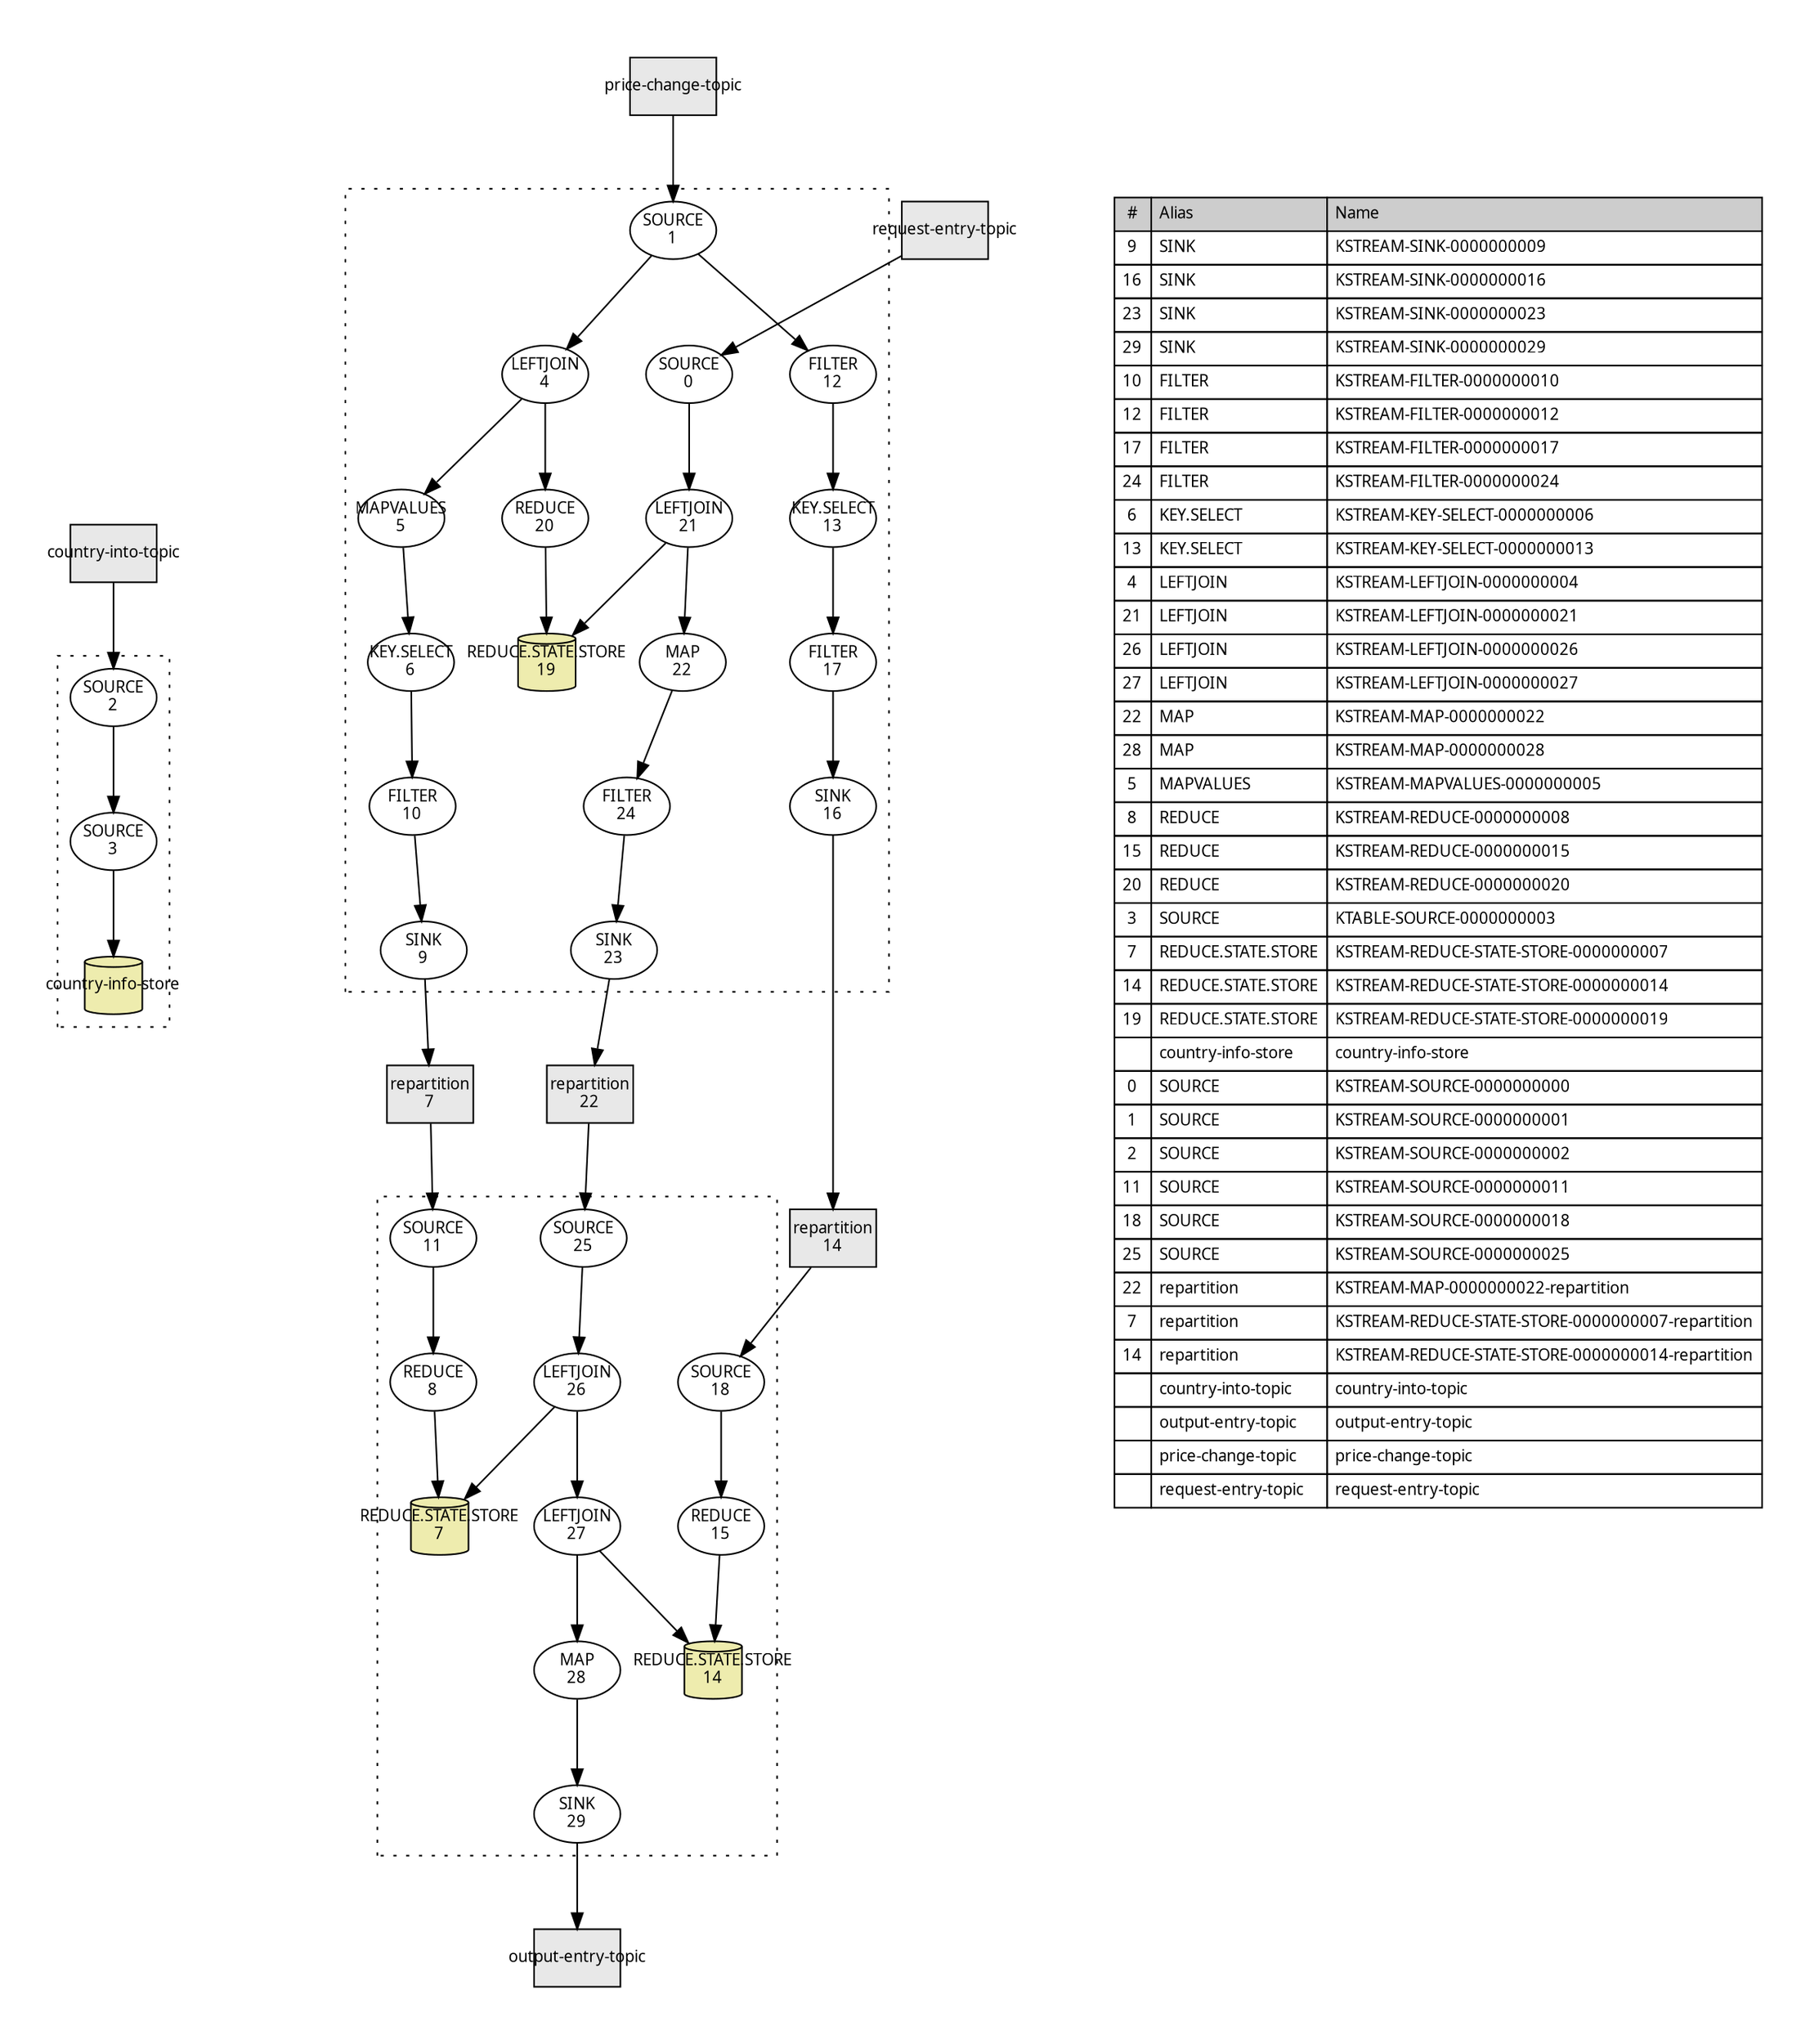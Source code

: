 digraph g_complex_topo_2 {
  pack="true"
  packmode="clust"
  graph [fontname = "sans-serif", fontsize=10, pad="0.5", nodesep="0.5", ranksep="0.75"];
  node [fontname = "sans-serif", fontsize=10];
  edge [fontname = "sans-serif", fontsize=10];
  t_KSTREAM_MAP_0000000022_repartition [shape=box, fixedsize=true, label="repartition\n22", xlabel="", style=filled, fillcolor="#e8e8e8"];
  t_KSTREAM_REDUCE_STATE_STORE_0000000007_repartition [shape=box, fixedsize=true, label="repartition\n7", xlabel="", style=filled, fillcolor="#e8e8e8"];
  t_KSTREAM_REDUCE_STATE_STORE_0000000014_repartition [shape=box, fixedsize=true, label="repartition\n14", xlabel="", style=filled, fillcolor="#e8e8e8"];
  t_country_into_topic [shape=box, fixedsize=true, label="country-into-topic", xlabel="", style=filled, fillcolor="#e8e8e8"];
  t_output_entry_topic [shape=box, fixedsize=true, label="output-entry-topic", xlabel="", style=filled, fillcolor="#e8e8e8"];
  t_price_change_topic [shape=box, fixedsize=true, label="price-change-topic", xlabel="", style=filled, fillcolor="#e8e8e8"];
  t_request_entry_topic [shape=box, fixedsize=true, label="request-entry-topic", xlabel="", style=filled, fillcolor="#e8e8e8"];
  k_KSTREAM_SINK_0000000009 -> t_KSTREAM_REDUCE_STATE_STORE_0000000007_repartition;
  k_KSTREAM_SINK_0000000016 -> t_KSTREAM_REDUCE_STATE_STORE_0000000014_repartition;
  k_KSTREAM_SINK_0000000023 -> t_KSTREAM_MAP_0000000022_repartition;
  k_KSTREAM_SINK_0000000029 -> t_output_entry_topic;
  t_KSTREAM_MAP_0000000022_repartition -> s_KSTREAM_SOURCE_0000000025;
  t_KSTREAM_REDUCE_STATE_STORE_0000000007_repartition -> s_KSTREAM_SOURCE_0000000011;
  t_KSTREAM_REDUCE_STATE_STORE_0000000014_repartition -> s_KSTREAM_SOURCE_0000000018;
  t_country_into_topic -> s_KSTREAM_SOURCE_0000000002;
  t_price_change_topic -> s_KSTREAM_SOURCE_0000000001;
  t_request_entry_topic -> s_KSTREAM_SOURCE_0000000000;
  subgraph cluster_0 {
    style=dotted;
    p_KSTREAM_FILTER_0000000010 -> k_KSTREAM_SINK_0000000009;
    p_KSTREAM_FILTER_0000000012 -> p_KSTREAM_KEY_SELECT_0000000013;
    p_KSTREAM_FILTER_0000000017 -> k_KSTREAM_SINK_0000000016;
    p_KSTREAM_FILTER_0000000024 -> k_KSTREAM_SINK_0000000023;
    p_KSTREAM_KEY_SELECT_0000000006 -> p_KSTREAM_FILTER_0000000010;
    p_KSTREAM_KEY_SELECT_0000000013 -> p_KSTREAM_FILTER_0000000017;
    p_KSTREAM_LEFTJOIN_0000000004 -> p_KSTREAM_MAPVALUES_0000000005;
    p_KSTREAM_LEFTJOIN_0000000004 -> p_KSTREAM_REDUCE_0000000020;
    p_KSTREAM_LEFTJOIN_0000000021 -> p_KSTREAM_MAP_0000000022;
    p_KSTREAM_MAP_0000000022 -> p_KSTREAM_FILTER_0000000024;
    p_KSTREAM_MAPVALUES_0000000005 -> p_KSTREAM_KEY_SELECT_0000000006;
    s_KSTREAM_SOURCE_0000000000 -> p_KSTREAM_LEFTJOIN_0000000021;
    s_KSTREAM_SOURCE_0000000001 -> p_KSTREAM_FILTER_0000000012;
    s_KSTREAM_SOURCE_0000000001 -> p_KSTREAM_LEFTJOIN_0000000004;
    s_KSTREAM_SOURCE_0000000000 [shape=ellipse, fixedsize=true, label="SOURCE\n0", xlabel=""];
    s_KSTREAM_SOURCE_0000000001 [shape=ellipse, fixedsize=true, label="SOURCE\n1", xlabel=""];
    p_KSTREAM_FILTER_0000000010 [shape=ellipse, fixedsize=true, label="FILTER\n10", xlabel=""];
    p_KSTREAM_FILTER_0000000012 [shape=ellipse, fixedsize=true, label="FILTER\n12", xlabel=""];
    p_KSTREAM_FILTER_0000000017 [shape=ellipse, fixedsize=true, label="FILTER\n17", xlabel=""];
    p_KSTREAM_FILTER_0000000024 [shape=ellipse, fixedsize=true, label="FILTER\n24", xlabel=""];
    p_KSTREAM_KEY_SELECT_0000000006 [shape=ellipse, fixedsize=true, label="KEY.SELECT\n6", xlabel=""];
    p_KSTREAM_KEY_SELECT_0000000013 [shape=ellipse, fixedsize=true, label="KEY.SELECT\n13", xlabel=""];
    p_KSTREAM_LEFTJOIN_0000000004 [shape=ellipse, fixedsize=true, label="LEFTJOIN\n4", xlabel=""];
    p_KSTREAM_LEFTJOIN_0000000021 [shape=ellipse, fixedsize=true, label="LEFTJOIN\n21", xlabel=""];
    p_KSTREAM_MAP_0000000022 [shape=ellipse, fixedsize=true, label="MAP\n22", xlabel=""];
    p_KSTREAM_MAPVALUES_0000000005 [shape=ellipse, fixedsize=true, label="MAPVALUES\n5", xlabel=""];
    p_KSTREAM_REDUCE_0000000020 [shape=ellipse, fixedsize=true, label="REDUCE\n20", xlabel=""];
    k_KSTREAM_SINK_0000000009 [shape=ellipse, fixedsize=true, label="SINK\n9", xlabel=""];
    k_KSTREAM_SINK_0000000016 [shape=ellipse, fixedsize=true, label="SINK\n16", xlabel=""];
    k_KSTREAM_SINK_0000000023 [shape=ellipse, fixedsize=true, label="SINK\n23", xlabel=""];
    r_KSTREAM_REDUCE_STATE_STORE_0000000019 [shape=cylinder, fixedsize=true, width=0.5, label="REDUCE.STATE.STORE\n19", xlabel="", style=filled, fillcolor="#eeecae"];
    p_KSTREAM_LEFTJOIN_0000000021 -> r_KSTREAM_REDUCE_STATE_STORE_0000000019;
    p_KSTREAM_REDUCE_0000000020 -> r_KSTREAM_REDUCE_STATE_STORE_0000000019;
  }
  subgraph cluster_1 {
    style=dotted;
    s_KSTREAM_SOURCE_0000000002 -> p_KTABLE_SOURCE_0000000003;
    s_KSTREAM_SOURCE_0000000002 [shape=ellipse, fixedsize=true, label="SOURCE\n2", xlabel=""];
    p_KTABLE_SOURCE_0000000003 [shape=ellipse, fixedsize=true, label="SOURCE\n3", xlabel=""];
    r_country_info_store [shape=cylinder, fixedsize=true, width=0.5, label="country-info-store", xlabel="", style=filled, fillcolor="#eeecae"];
    p_KTABLE_SOURCE_0000000003 -> r_country_info_store;
  }
  subgraph cluster_2 {
    style=dotted;
    p_KSTREAM_LEFTJOIN_0000000026 -> p_KSTREAM_LEFTJOIN_0000000027;
    p_KSTREAM_LEFTJOIN_0000000027 -> p_KSTREAM_MAP_0000000028;
    p_KSTREAM_MAP_0000000028 -> k_KSTREAM_SINK_0000000029;
    s_KSTREAM_SOURCE_0000000011 -> p_KSTREAM_REDUCE_0000000008;
    s_KSTREAM_SOURCE_0000000018 -> p_KSTREAM_REDUCE_0000000015;
    s_KSTREAM_SOURCE_0000000025 -> p_KSTREAM_LEFTJOIN_0000000026;
    s_KSTREAM_SOURCE_0000000011 [shape=ellipse, fixedsize=true, label="SOURCE\n11", xlabel=""];
    s_KSTREAM_SOURCE_0000000018 [shape=ellipse, fixedsize=true, label="SOURCE\n18", xlabel=""];
    s_KSTREAM_SOURCE_0000000025 [shape=ellipse, fixedsize=true, label="SOURCE\n25", xlabel=""];
    p_KSTREAM_LEFTJOIN_0000000026 [shape=ellipse, fixedsize=true, label="LEFTJOIN\n26", xlabel=""];
    p_KSTREAM_LEFTJOIN_0000000027 [shape=ellipse, fixedsize=true, label="LEFTJOIN\n27", xlabel=""];
    p_KSTREAM_MAP_0000000028 [shape=ellipse, fixedsize=true, label="MAP\n28", xlabel=""];
    p_KSTREAM_REDUCE_0000000008 [shape=ellipse, fixedsize=true, label="REDUCE\n8", xlabel=""];
    p_KSTREAM_REDUCE_0000000015 [shape=ellipse, fixedsize=true, label="REDUCE\n15", xlabel=""];
    k_KSTREAM_SINK_0000000029 [shape=ellipse, fixedsize=true, label="SINK\n29", xlabel=""];
    r_KSTREAM_REDUCE_STATE_STORE_0000000007 [shape=cylinder, fixedsize=true, width=0.5, label="REDUCE.STATE.STORE\n7", xlabel="", style=filled, fillcolor="#eeecae"];
    r_KSTREAM_REDUCE_STATE_STORE_0000000014 [shape=cylinder, fixedsize=true, width=0.5, label="REDUCE.STATE.STORE\n14", xlabel="", style=filled, fillcolor="#eeecae"];
    p_KSTREAM_LEFTJOIN_0000000026 -> r_KSTREAM_REDUCE_STATE_STORE_0000000007;
    p_KSTREAM_LEFTJOIN_0000000027 -> r_KSTREAM_REDUCE_STATE_STORE_0000000014;
    p_KSTREAM_REDUCE_0000000008 -> r_KSTREAM_REDUCE_STATE_STORE_0000000007;
    p_KSTREAM_REDUCE_0000000015 -> r_KSTREAM_REDUCE_STATE_STORE_0000000014;
  }
  subgraph legend_0 {
    legend_root [shape=none, margin=0, label=<
      <TABLE BORDER="0" CELLBORDER="1" CELLSPACING="0" CELLPADDING="4">
        <TR>
          <TD bgcolor="#cdcdcd">#</TD>
          <TD bgcolor="#cdcdcd" align="left">Alias</TD>
          <TD bgcolor="#cdcdcd" align="left">Name</TD>
        </TR>
        <TR>
          <TD>9</TD>
          <TD align="left">SINK</TD>
          <TD align="left">KSTREAM-SINK-0000000009</TD>
        </TR>
        <TR>
          <TD>16</TD>
          <TD align="left">SINK</TD>
          <TD align="left">KSTREAM-SINK-0000000016</TD>
        </TR>
        <TR>
          <TD>23</TD>
          <TD align="left">SINK</TD>
          <TD align="left">KSTREAM-SINK-0000000023</TD>
        </TR>
        <TR>
          <TD>29</TD>
          <TD align="left">SINK</TD>
          <TD align="left">KSTREAM-SINK-0000000029</TD>
        </TR>
        <TR>
          <TD>10</TD>
          <TD align="left">FILTER</TD>
          <TD align="left">KSTREAM-FILTER-0000000010</TD>
        </TR>
        <TR>
          <TD>12</TD>
          <TD align="left">FILTER</TD>
          <TD align="left">KSTREAM-FILTER-0000000012</TD>
        </TR>
        <TR>
          <TD>17</TD>
          <TD align="left">FILTER</TD>
          <TD align="left">KSTREAM-FILTER-0000000017</TD>
        </TR>
        <TR>
          <TD>24</TD>
          <TD align="left">FILTER</TD>
          <TD align="left">KSTREAM-FILTER-0000000024</TD>
        </TR>
        <TR>
          <TD>6</TD>
          <TD align="left">KEY.SELECT</TD>
          <TD align="left">KSTREAM-KEY-SELECT-0000000006</TD>
        </TR>
        <TR>
          <TD>13</TD>
          <TD align="left">KEY.SELECT</TD>
          <TD align="left">KSTREAM-KEY-SELECT-0000000013</TD>
        </TR>
        <TR>
          <TD>4</TD>
          <TD align="left">LEFTJOIN</TD>
          <TD align="left">KSTREAM-LEFTJOIN-0000000004</TD>
        </TR>
        <TR>
          <TD>21</TD>
          <TD align="left">LEFTJOIN</TD>
          <TD align="left">KSTREAM-LEFTJOIN-0000000021</TD>
        </TR>
        <TR>
          <TD>26</TD>
          <TD align="left">LEFTJOIN</TD>
          <TD align="left">KSTREAM-LEFTJOIN-0000000026</TD>
        </TR>
        <TR>
          <TD>27</TD>
          <TD align="left">LEFTJOIN</TD>
          <TD align="left">KSTREAM-LEFTJOIN-0000000027</TD>
        </TR>
        <TR>
          <TD>22</TD>
          <TD align="left">MAP</TD>
          <TD align="left">KSTREAM-MAP-0000000022</TD>
        </TR>
        <TR>
          <TD>28</TD>
          <TD align="left">MAP</TD>
          <TD align="left">KSTREAM-MAP-0000000028</TD>
        </TR>
        <TR>
          <TD>5</TD>
          <TD align="left">MAPVALUES</TD>
          <TD align="left">KSTREAM-MAPVALUES-0000000005</TD>
        </TR>
        <TR>
          <TD>8</TD>
          <TD align="left">REDUCE</TD>
          <TD align="left">KSTREAM-REDUCE-0000000008</TD>
        </TR>
        <TR>
          <TD>15</TD>
          <TD align="left">REDUCE</TD>
          <TD align="left">KSTREAM-REDUCE-0000000015</TD>
        </TR>
        <TR>
          <TD>20</TD>
          <TD align="left">REDUCE</TD>
          <TD align="left">KSTREAM-REDUCE-0000000020</TD>
        </TR>
        <TR>
          <TD>3</TD>
          <TD align="left">SOURCE</TD>
          <TD align="left">KTABLE-SOURCE-0000000003</TD>
        </TR>
        <TR>
          <TD>7</TD>
          <TD align="left">REDUCE.STATE.STORE</TD>
          <TD align="left">KSTREAM-REDUCE-STATE-STORE-0000000007</TD>
        </TR>
        <TR>
          <TD>14</TD>
          <TD align="left">REDUCE.STATE.STORE</TD>
          <TD align="left">KSTREAM-REDUCE-STATE-STORE-0000000014</TD>
        </TR>
        <TR>
          <TD>19</TD>
          <TD align="left">REDUCE.STATE.STORE</TD>
          <TD align="left">KSTREAM-REDUCE-STATE-STORE-0000000019</TD>
        </TR>
        <TR>
          <TD></TD>
          <TD align="left">country-info-store</TD>
          <TD align="left">country-info-store</TD>
        </TR>
        <TR>
          <TD>0</TD>
          <TD align="left">SOURCE</TD>
          <TD align="left">KSTREAM-SOURCE-0000000000</TD>
        </TR>
        <TR>
          <TD>1</TD>
          <TD align="left">SOURCE</TD>
          <TD align="left">KSTREAM-SOURCE-0000000001</TD>
        </TR>
        <TR>
          <TD>2</TD>
          <TD align="left">SOURCE</TD>
          <TD align="left">KSTREAM-SOURCE-0000000002</TD>
        </TR>
        <TR>
          <TD>11</TD>
          <TD align="left">SOURCE</TD>
          <TD align="left">KSTREAM-SOURCE-0000000011</TD>
        </TR>
        <TR>
          <TD>18</TD>
          <TD align="left">SOURCE</TD>
          <TD align="left">KSTREAM-SOURCE-0000000018</TD>
        </TR>
        <TR>
          <TD>25</TD>
          <TD align="left">SOURCE</TD>
          <TD align="left">KSTREAM-SOURCE-0000000025</TD>
        </TR>
        <TR>
          <TD>22</TD>
          <TD align="left">repartition</TD>
          <TD align="left">KSTREAM-MAP-0000000022-repartition</TD>
        </TR>
        <TR>
          <TD>7</TD>
          <TD align="left">repartition</TD>
          <TD align="left">KSTREAM-REDUCE-STATE-STORE-0000000007-repartition</TD>
        </TR>
        <TR>
          <TD>14</TD>
          <TD align="left">repartition</TD>
          <TD align="left">KSTREAM-REDUCE-STATE-STORE-0000000014-repartition</TD>
        </TR>
        <TR>
          <TD></TD>
          <TD align="left">country-into-topic</TD>
          <TD align="left">country-into-topic</TD>
        </TR>
        <TR>
          <TD></TD>
          <TD align="left">output-entry-topic</TD>
          <TD align="left">output-entry-topic</TD>
        </TR>
        <TR>
          <TD></TD>
          <TD align="left">price-change-topic</TD>
          <TD align="left">price-change-topic</TD>
        </TR>
        <TR>
          <TD></TD>
          <TD align="left">request-entry-topic</TD>
          <TD align="left">request-entry-topic</TD>
        </TR>
      </TABLE>
    >];
  }
}
